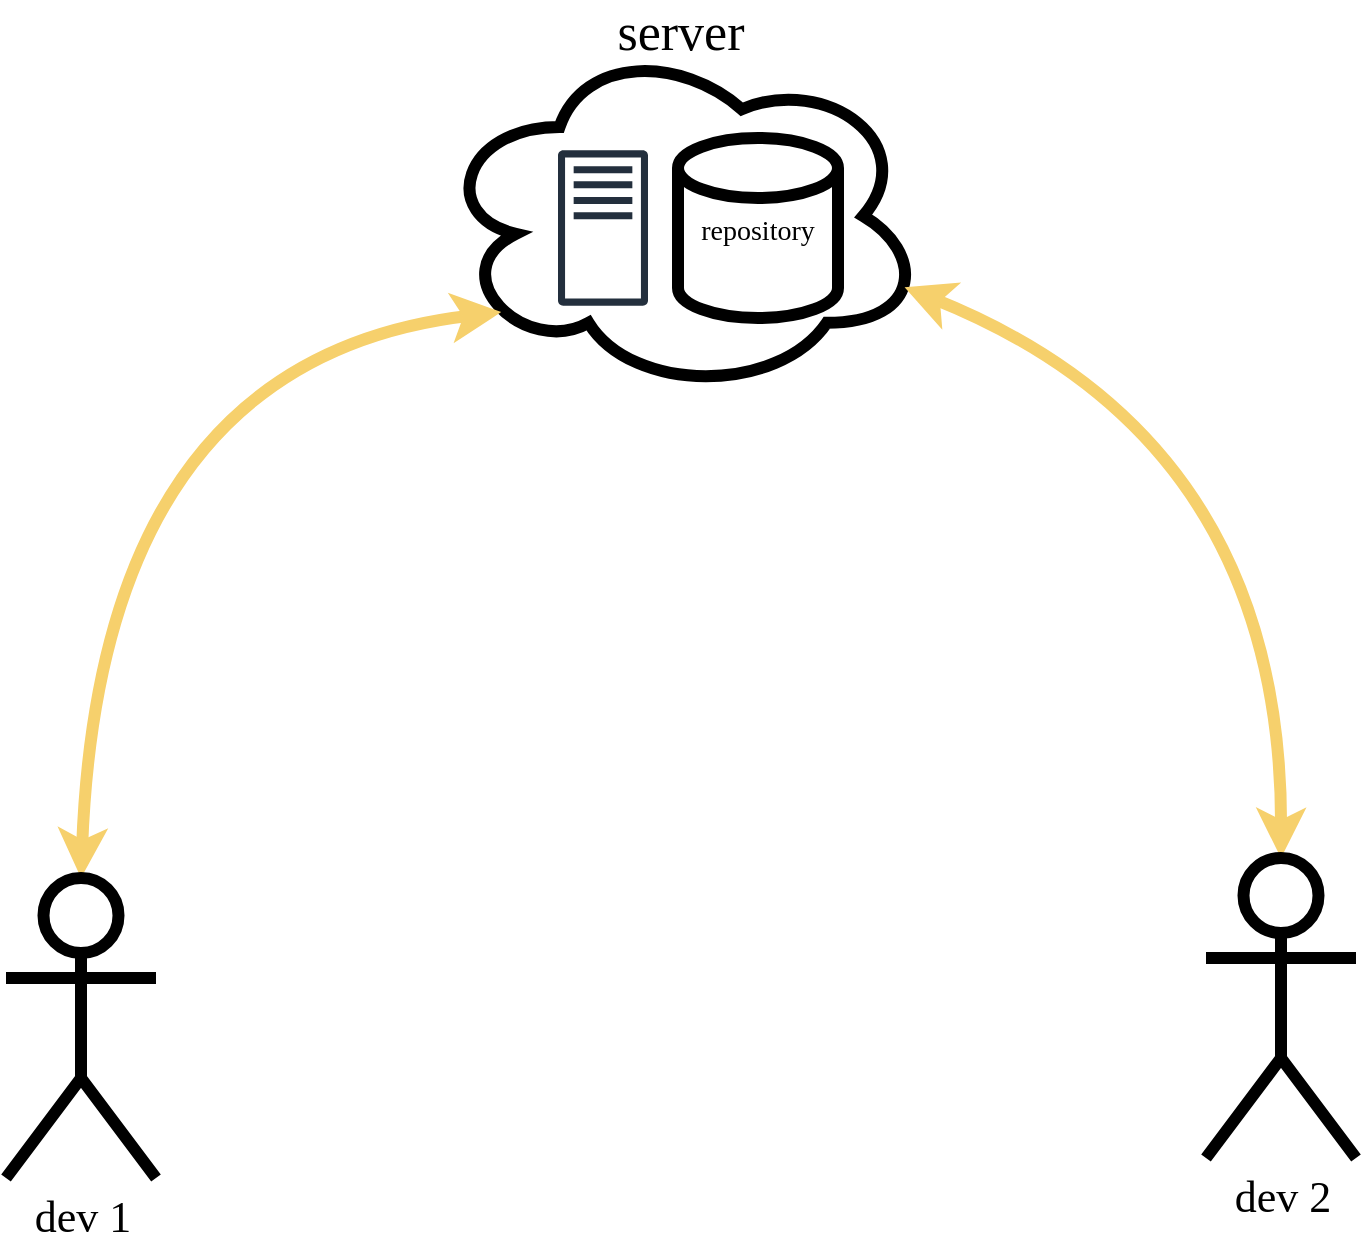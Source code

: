 <mxfile version="20.8.16" type="device" pages="2"><diagram id="5C3CkBCD9xc0T-T-1LAS" name="centralized"><mxGraphModel dx="2074" dy="1195" grid="1" gridSize="10" guides="1" tooltips="1" connect="1" arrows="1" fold="1" page="1" pageScale="1" pageWidth="900" pageHeight="700" math="0" shadow="0"><root><mxCell id="0"/><mxCell id="1" parent="0"/><mxCell id="iU3-OYsmjuCID42y-KTL-5" value="" style="group;strokeWidth=6;" parent="1" vertex="1" connectable="0"><mxGeometry x="329" y="30" width="243" height="178" as="geometry"/></mxCell><mxCell id="iU3-OYsmjuCID42y-KTL-2" value="&lt;font style=&quot;font-size: 26px; font-weight: normal;&quot;&gt;server&lt;/font&gt;" style="ellipse;shape=cloud;whiteSpace=wrap;html=1;fillColor=none;strokeWidth=6;fontSize=22;fontFamily=Source Sans Pro;fontSource=https%3A%2F%2Ffonts.googleapis.com%2Fcss%3Ffamily%3DSource%2BSans%2BPro;labelPosition=center;verticalLabelPosition=top;align=center;verticalAlign=bottom;fontStyle=1;spacingBottom=-15;" parent="iU3-OYsmjuCID42y-KTL-5" vertex="1"><mxGeometry width="243" height="178" as="geometry"/></mxCell><mxCell id="iU3-OYsmjuCID42y-KTL-1" value="" style="sketch=0;outlineConnect=0;fontColor=#232F3E;gradientColor=none;fillColor=#232F3D;strokeColor=none;dashed=0;verticalLabelPosition=bottom;verticalAlign=top;align=center;html=1;fontSize=12;fontStyle=0;aspect=fixed;pointerEvents=1;shape=mxgraph.aws4.traditional_server;strokeWidth=6;" parent="iU3-OYsmjuCID42y-KTL-5" vertex="1"><mxGeometry x="60" y="56" width="45" height="78" as="geometry"/></mxCell><mxCell id="iU3-OYsmjuCID42y-KTL-3" value="&lt;font style=&quot;font-size: 14px;&quot;&gt;repository&lt;/font&gt;" style="strokeWidth=6;html=1;shape=mxgraph.flowchart.database;whiteSpace=wrap;fillColor=none;fontFamily=Source Sans Pro;fontSource=https%3A%2F%2Ffonts.googleapis.com%2Fcss%3Ffamily%3DSource%2BSans%2BPro;fontSize=16;" parent="iU3-OYsmjuCID42y-KTL-5" vertex="1"><mxGeometry x="120" y="50" width="80" height="90" as="geometry"/></mxCell><mxCell id="jVeY-0ma-f2Et0YJ2FjW-2" style="orthogonalLoop=1;jettySize=auto;html=1;exitX=0.5;exitY=0;exitDx=0;exitDy=0;exitPerimeter=0;entryX=0.13;entryY=0.77;entryDx=0;entryDy=0;entryPerimeter=0;fontFamily=Source Sans Pro;fontSource=https%3A%2F%2Ffonts.googleapis.com%2Fcss%3Ffamily%3DSource%2BSans%2BPro;fontSize=22;strokeColor=#F6D06C;targetPerimeterSpacing=-31;sourcePerimeterSpacing=0;strokeWidth=6;shadow=0;sketch=0;startArrow=classic;startFill=1;curved=1;endSize=6;" parent="1" source="iU3-OYsmjuCID42y-KTL-6" target="iU3-OYsmjuCID42y-KTL-2" edge="1"><mxGeometry relative="1" as="geometry"><Array as="points"><mxPoint x="160" y="190"/></Array></mxGeometry></mxCell><mxCell id="iU3-OYsmjuCID42y-KTL-6" value="dev 1" style="shape=umlActor;verticalLabelPosition=bottom;verticalAlign=top;html=1;outlineConnect=0;strokeWidth=6;fontFamily=Source Sans Pro;fontSource=https%3A%2F%2Ffonts.googleapis.com%2Fcss%3Ffamily%3DSource%2BSans%2BPro;fontSize=22;fillColor=none;" parent="1" vertex="1"><mxGeometry x="113" y="450" width="75" height="150" as="geometry"/></mxCell><mxCell id="jVeY-0ma-f2Et0YJ2FjW-3" style="edgeStyle=none;curved=1;sketch=0;orthogonalLoop=1;jettySize=auto;html=1;exitX=0.5;exitY=0;exitDx=0;exitDy=0;exitPerimeter=0;entryX=0.96;entryY=0.7;entryDx=0;entryDy=0;entryPerimeter=0;shadow=0;strokeColor=#F6D06C;strokeWidth=6;fontFamily=Source Sans Pro;fontSource=https%3A%2F%2Ffonts.googleapis.com%2Fcss%3Ffamily%3DSource%2BSans%2BPro;fontSize=22;startArrow=classic;startFill=1;endSize=6;sourcePerimeterSpacing=0;targetPerimeterSpacing=-31;" parent="1" source="iU3-OYsmjuCID42y-KTL-7" target="iU3-OYsmjuCID42y-KTL-2" edge="1"><mxGeometry relative="1" as="geometry"><Array as="points"><mxPoint x="751" y="230"/></Array></mxGeometry></mxCell><mxCell id="iU3-OYsmjuCID42y-KTL-7" value="dev 2" style="shape=umlActor;verticalLabelPosition=bottom;verticalAlign=top;html=1;outlineConnect=0;strokeWidth=6;fontFamily=Source Sans Pro;fontSource=https%3A%2F%2Ffonts.googleapis.com%2Fcss%3Ffamily%3DSource%2BSans%2BPro;fontSize=22;fillColor=none;" parent="1" vertex="1"><mxGeometry x="713" y="440" width="75" height="150" as="geometry"/></mxCell></root></mxGraphModel></diagram><diagram id="kN6Wds6x8saXRwwgsS6m" name="decentralized"><mxGraphModel dx="2074" dy="1195" grid="1" gridSize="10" guides="1" tooltips="1" connect="1" arrows="1" fold="1" page="1" pageScale="1" pageWidth="900" pageHeight="700" math="0" shadow="0"><root><mxCell id="0"/><mxCell id="1" parent="0"/><mxCell id="Ko9qV1Bql5ossG1LZ4Rf-1" value="" style="group;strokeWidth=6;" parent="1" vertex="1" connectable="0"><mxGeometry x="329" y="30" width="243" height="178" as="geometry"/></mxCell><mxCell id="Ko9qV1Bql5ossG1LZ4Rf-2" value="&lt;font style=&quot;font-size: 26px; font-weight: normal;&quot;&gt;server&lt;/font&gt;" style="ellipse;shape=cloud;whiteSpace=wrap;html=1;fillColor=none;strokeWidth=6;fontSize=22;fontFamily=Source Sans Pro;fontSource=https%3A%2F%2Ffonts.googleapis.com%2Fcss%3Ffamily%3DSource%2BSans%2BPro;labelPosition=center;verticalLabelPosition=top;align=center;verticalAlign=bottom;fontStyle=1;spacingBottom=-15;" parent="Ko9qV1Bql5ossG1LZ4Rf-1" vertex="1"><mxGeometry width="243" height="178" as="geometry"/></mxCell><mxCell id="Ko9qV1Bql5ossG1LZ4Rf-3" value="" style="sketch=0;outlineConnect=0;fontColor=#232F3E;gradientColor=none;fillColor=#232F3D;strokeColor=none;dashed=0;verticalLabelPosition=bottom;verticalAlign=top;align=center;html=1;fontSize=12;fontStyle=0;aspect=fixed;pointerEvents=1;shape=mxgraph.aws4.traditional_server;strokeWidth=6;" parent="Ko9qV1Bql5ossG1LZ4Rf-1" vertex="1"><mxGeometry x="60" y="56" width="45" height="78" as="geometry"/></mxCell><mxCell id="Ko9qV1Bql5ossG1LZ4Rf-4" value="&lt;font style=&quot;font-size: 14px;&quot;&gt;repository&lt;/font&gt;" style="strokeWidth=6;html=1;shape=mxgraph.flowchart.database;whiteSpace=wrap;fillColor=none;fontFamily=Source Sans Pro;fontSource=https%3A%2F%2Ffonts.googleapis.com%2Fcss%3Ffamily%3DSource%2BSans%2BPro;fontSize=16;" parent="Ko9qV1Bql5ossG1LZ4Rf-1" vertex="1"><mxGeometry x="120" y="50" width="80" height="90" as="geometry"/></mxCell><mxCell id="Ko9qV1Bql5ossG1LZ4Rf-5" style="orthogonalLoop=1;jettySize=auto;html=1;exitX=1;exitY=0.15;exitDx=0;exitDy=0;exitPerimeter=0;entryX=0.13;entryY=0.77;entryDx=0;entryDy=0;entryPerimeter=0;fontFamily=Source Sans Pro;fontSource=https%3A%2F%2Ffonts.googleapis.com%2Fcss%3Ffamily%3DSource%2BSans%2BPro;fontSize=22;strokeColor=#F6D06C;targetPerimeterSpacing=-31;sourcePerimeterSpacing=0;strokeWidth=6;shadow=0;sketch=0;startArrow=classic;startFill=1;curved=1;endSize=6;" parent="1" source="1uVXN5OUpsWPDfWUP_77-1" target="Ko9qV1Bql5ossG1LZ4Rf-2" edge="1"><mxGeometry relative="1" as="geometry"><Array as="points"><mxPoint x="300" y="190"/></Array></mxGeometry></mxCell><mxCell id="1uVXN5OUpsWPDfWUP_77-7" style="edgeStyle=orthogonalEdgeStyle;curved=1;sketch=0;orthogonalLoop=1;jettySize=auto;html=1;exitX=0.5;exitY=0;exitDx=0;exitDy=0;exitPerimeter=0;entryX=0;entryY=0.15;entryDx=0;entryDy=0;entryPerimeter=0;shadow=0;strokeColor=#6c8ebf;strokeWidth=6;fontFamily=Source Sans Pro;fontSource=https%3A%2F%2Ffonts.googleapis.com%2Fcss%3Ffamily%3DSource%2BSans%2BPro;fontSize=22;startArrow=classic;startFill=1;endSize=6;sourcePerimeterSpacing=0;targetPerimeterSpacing=-31;fillColor=#dae8fc;" parent="1" source="Ko9qV1Bql5ossG1LZ4Rf-6" target="1uVXN5OUpsWPDfWUP_77-1" edge="1"><mxGeometry relative="1" as="geometry"><Array as="points"><mxPoint x="151" y="400"/><mxPoint x="230" y="400"/></Array></mxGeometry></mxCell><mxCell id="Ko9qV1Bql5ossG1LZ4Rf-6" value="dev 1" style="shape=umlActor;verticalLabelPosition=bottom;verticalAlign=top;html=1;outlineConnect=0;strokeWidth=6;fontFamily=Source Sans Pro;fontSource=https%3A%2F%2Ffonts.googleapis.com%2Fcss%3Ffamily%3DSource%2BSans%2BPro;fontSize=22;fillColor=none;" parent="1" vertex="1"><mxGeometry x="113" y="450" width="75" height="150" as="geometry"/></mxCell><mxCell id="Ko9qV1Bql5ossG1LZ4Rf-7" style="edgeStyle=none;curved=1;sketch=0;orthogonalLoop=1;jettySize=auto;html=1;exitX=0;exitY=0.15;exitDx=0;exitDy=0;exitPerimeter=0;entryX=0.96;entryY=0.7;entryDx=0;entryDy=0;entryPerimeter=0;shadow=0;strokeColor=#F6D06C;strokeWidth=6;fontFamily=Source Sans Pro;fontSource=https%3A%2F%2Ffonts.googleapis.com%2Fcss%3Ffamily%3DSource%2BSans%2BPro;fontSize=22;startArrow=classic;startFill=1;endSize=6;sourcePerimeterSpacing=0;targetPerimeterSpacing=-31;" parent="1" source="1uVXN5OUpsWPDfWUP_77-2" target="Ko9qV1Bql5ossG1LZ4Rf-2" edge="1"><mxGeometry relative="1" as="geometry"><Array as="points"><mxPoint x="590" y="260"/></Array></mxGeometry></mxCell><mxCell id="1uVXN5OUpsWPDfWUP_77-8" style="edgeStyle=orthogonalEdgeStyle;curved=1;sketch=0;orthogonalLoop=1;jettySize=auto;html=1;exitX=0.5;exitY=0;exitDx=0;exitDy=0;exitPerimeter=0;entryX=1;entryY=0.15;entryDx=0;entryDy=0;entryPerimeter=0;shadow=0;strokeColor=#6c8ebf;strokeWidth=6;fontFamily=Source Sans Pro;fontSource=https%3A%2F%2Ffonts.googleapis.com%2Fcss%3Ffamily%3DSource%2BSans%2BPro;fontSize=22;startArrow=classic;startFill=1;endSize=6;sourcePerimeterSpacing=0;targetPerimeterSpacing=-31;fillColor=#dae8fc;" parent="1" source="Ko9qV1Bql5ossG1LZ4Rf-8" target="1uVXN5OUpsWPDfWUP_77-2" edge="1"><mxGeometry relative="1" as="geometry"><Array as="points"><mxPoint x="751" y="400"/><mxPoint x="660" y="400"/></Array></mxGeometry></mxCell><mxCell id="Ko9qV1Bql5ossG1LZ4Rf-8" value="dev 2" style="shape=umlActor;verticalLabelPosition=bottom;verticalAlign=top;html=1;outlineConnect=0;strokeWidth=6;fontFamily=Source Sans Pro;fontSource=https%3A%2F%2Ffonts.googleapis.com%2Fcss%3Ffamily%3DSource%2BSans%2BPro;fontSize=22;fillColor=none;" parent="1" vertex="1"><mxGeometry x="713" y="440" width="75" height="150" as="geometry"/></mxCell><mxCell id="1uVXN5OUpsWPDfWUP_77-1" value="&lt;font style=&quot;font-size: 14px;&quot;&gt;repository&lt;/font&gt;" style="strokeWidth=6;html=1;shape=mxgraph.flowchart.database;whiteSpace=wrap;fillColor=none;fontFamily=Source Sans Pro;fontSource=https%3A%2F%2Ffonts.googleapis.com%2Fcss%3Ffamily%3DSource%2BSans%2BPro;fontSize=16;" parent="1" vertex="1"><mxGeometry x="230" y="510" width="80" height="90" as="geometry"/></mxCell><mxCell id="1uVXN5OUpsWPDfWUP_77-2" value="&lt;font style=&quot;font-size: 14px;&quot;&gt;repository&lt;/font&gt;" style="strokeWidth=6;html=1;shape=mxgraph.flowchart.database;whiteSpace=wrap;fillColor=none;fontFamily=Source Sans Pro;fontSource=https%3A%2F%2Ffonts.googleapis.com%2Fcss%3Ffamily%3DSource%2BSans%2BPro;fontSize=16;" parent="1" vertex="1"><mxGeometry x="580" y="500" width="80" height="90" as="geometry"/></mxCell></root></mxGraphModel></diagram></mxfile>